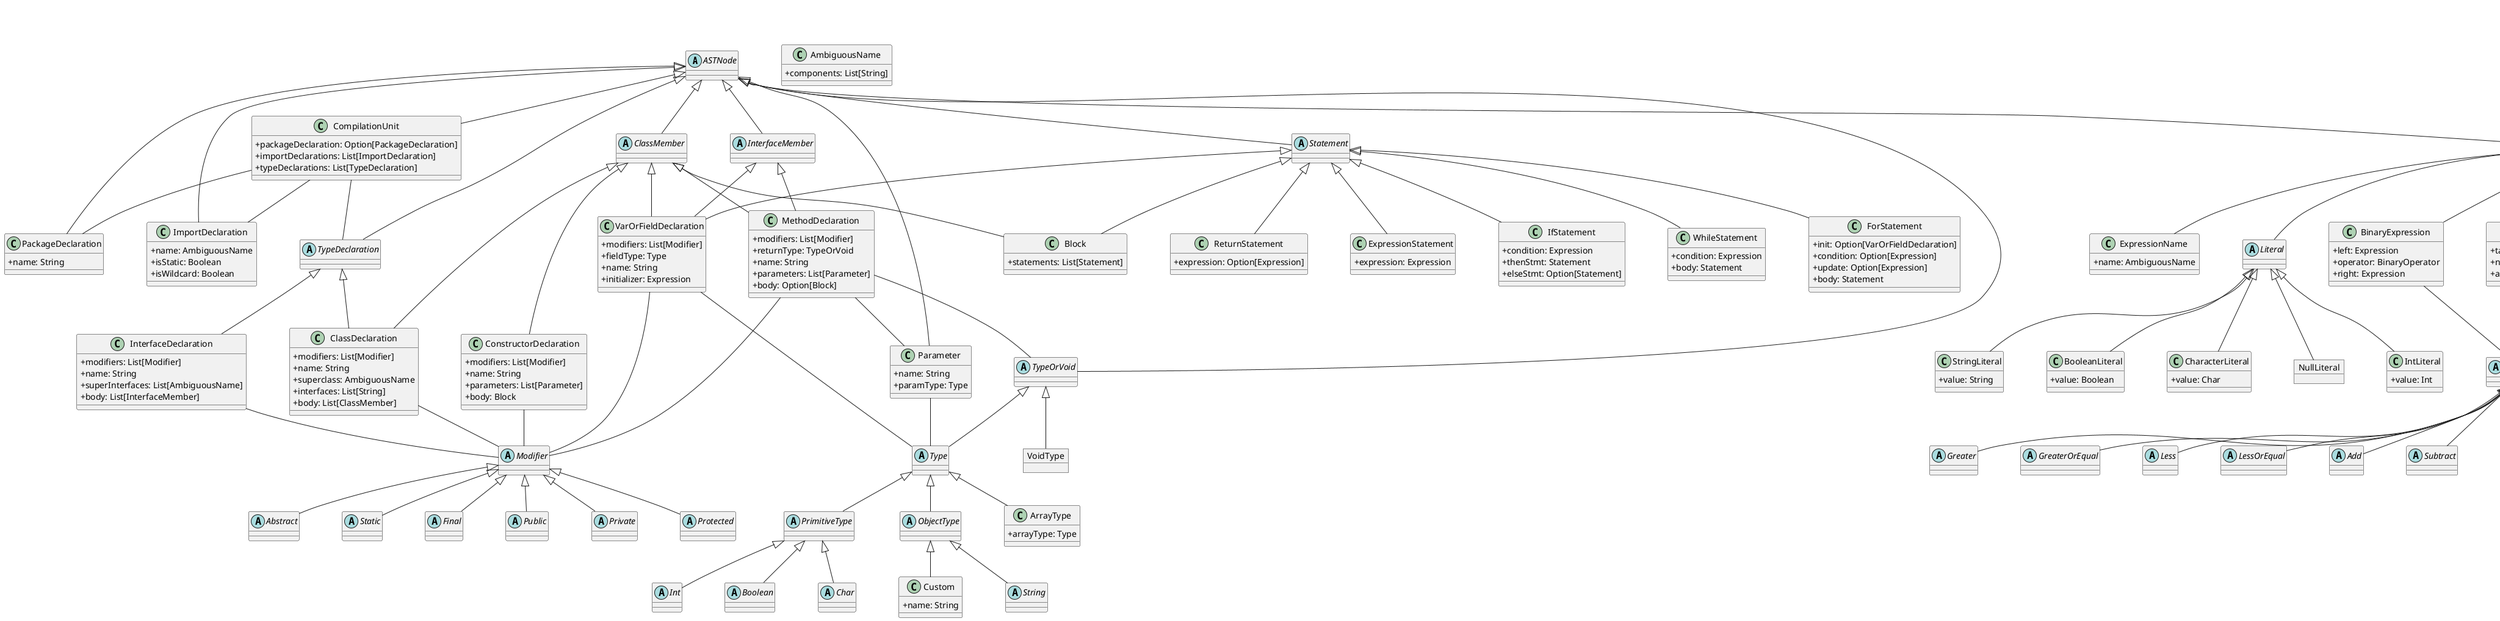 @startuml
skinparam classAttributeIconSize 0
skinparam nodesep 70
skinparam ranksep 50

abstract class ASTNode

' Top level classes
class CompilationUnit {
  +packageDeclaration: Option[PackageDeclaration]
  +importDeclarations: List[ImportDeclaration]
  +typeDeclarations: List[TypeDeclaration]
}

class PackageDeclaration {
  +name: String
}

class ImportDeclaration {
  +name: AmbiguousName
  +isStatic: Boolean
  +isWildcard: Boolean
}

' Type Declarations
abstract class TypeDeclaration
class ClassDeclaration {
  +modifiers: List[Modifier]
  +name: String
  +superclass: AmbiguousName
  +interfaces: List[String]
  +body: List[ClassMember]
}

class InterfaceDeclaration {
  +modifiers: List[Modifier]
  +name: String
  +superInterfaces: List[AmbiguousName]
  +body: List[InterfaceMember]
}

' Members
abstract class ClassMember
abstract class InterfaceMember

class MethodDeclaration {
  +modifiers: List[Modifier]
  +returnType: TypeOrVoid
  +name: String
  +parameters: List[Parameter]
  +body: Option[Block]
}

class VarOrFieldDeclaration {
  +modifiers: List[Modifier]
  +fieldType: Type
  +name: String
  +initializer: Expression
}

class ConstructorDeclaration {
  +modifiers: List[Modifier]
  +name: String
  +parameters: List[Parameter]
  +body: Block
}

class Parameter {
  +name: String
  +paramType: Type
}

' Statements
abstract class Statement
class Block {
  +statements: List[Statement]
}

class ExpressionStatement {
  +expression: Expression
}

class IfStatement {
  +condition: Expression
  +thenStmt: Statement
  +elseStmt: Option[Statement]
}

class WhileStatement {
  +condition: Expression
  +body: Statement
}

class ForStatement {
  +init: Option[VarOrFieldDeclaration]
  +condition: Option[Expression]
  +update: Option[Expression]
  +body: Statement
}

class ReturnStatement {
  +expression: Option[Expression]
}

' Expressions
abstract class Expression
class BinaryExpression {
  +left: Expression
  +operator: BinaryOperator
  +right: Expression
}

class MethodCall {
  +target: Option[Expression | AmbiguousName]
  +name: String
  +arguments: List[Expression]
}

class VarOrFieldAccess {
  +target: Option[Expression]
  +name: String
}

class ArrayAccess {
  +target: Expression
  +index: Expression
}

class NewObject {
  +constructorCall: MethodCall
}

class Assignment {
  +left: VarOrFieldAccess|ArrayAccess
  +right: Expression
}

class ExpressionName {
  +name: AmbiguousName
}


' Literals
abstract class Literal
class IntLiteral {
  +value: Int
}
class StringLiteral {
  +value: String
}
class BooleanLiteral {
  +value: Boolean
}
class CharacterLiteral {
  +value: Char
}
object NullLiteral

' Types
abstract class TypeOrVoid
object VoidType
abstract class Type
abstract class PrimitiveType
abstract class ObjectType
class ArrayType {
  +arrayType: Type
}
abstract class Int
abstract class Boolean
abstract class Char
abstract class String
class Custom {
  +name: String
}

' Operators
abstract class BinaryOperator
abstract class Add 
abstract class Subtract 
abstract class Multiply 
abstract class Divide 
abstract class Modulo 
abstract class And 
abstract class Or 
abstract class Xor 
abstract class Equals
abstract class Greater 
abstract class GreaterOrEqual 
abstract class Less 
abstract class LessOrEqual 

' Modifiers
abstract class Modifier 
abstract class Public
abstract class Private
abstract class Protected
abstract class Abstract
abstract class Static
abstract class Final


class AmbiguousName{
    +components: List[String]
}


' Inheritance relationships
ASTNode <|-- CompilationUnit
CompilationUnit -- PackageDeclaration
CompilationUnit -- ImportDeclaration
CompilationUnit -- TypeDeclaration
ASTNode <|-- PackageDeclaration
ASTNode <|-- ImportDeclaration
ASTNode <|-- TypeDeclaration
ASTNode <|-- ClassMember
ASTNode <|-- InterfaceMember
MethodDeclaration -- Parameter
ASTNode <|-- Parameter
ASTNode <|-- Statement
ASTNode <|-- Expression
MethodDeclaration -- TypeOrVoid
ASTNode <|-- TypeOrVoid
VarOrFieldDeclaration -- Type
Parameter -- Type

TypeDeclaration <|-- ClassDeclaration
TypeDeclaration <|-- InterfaceDeclaration

ClassMember <|-- MethodDeclaration
ClassMember <|-- VarOrFieldDeclaration
ClassMember <|-- ConstructorDeclaration
ClassMember <|-- Block
ClassMember <|-- ClassDeclaration

InterfaceMember <|-- MethodDeclaration
InterfaceMember <|-- VarOrFieldDeclaration

Statement <|-- Block
Statement <|-- ExpressionStatement
Statement <|-- IfStatement
Statement <|-- WhileStatement
Statement <|-- ForStatement
Statement <|-- ReturnStatement
Statement <|-- VarOrFieldDeclaration

Expression <|-- BinaryExpression
Expression <|-- MethodCall
Expression <|-- VarOrFieldAccess
Expression <|-- ArrayAccess
Expression <|-- NewObject
Expression <|-- Assignment
Expression <|-- ExpressionName
Expression <|-- Literal

Literal <|-- IntLiteral
Literal <|-- StringLiteral
Literal <|-- BooleanLiteral
Literal <|-- NullLiteral
Literal <|-- CharacterLiteral

TypeOrVoid <|-- VoidType
TypeOrVoid <|-- Type
Type <|-- PrimitiveType
Type <|-- ObjectType
Type <|-- ArrayType

PrimitiveType <|-- Int
PrimitiveType <|-- Boolean
PrimitiveType <|-- Char
ObjectType <|-- String
ObjectType <|-- Custom

BinaryExpression -- BinaryOperator 
BinaryOperator <|-- Add 
BinaryOperator <|-- Subtract 
BinaryOperator <|-- Multiply 
BinaryOperator <|-- Divide 
BinaryOperator <|-- Modulo 
BinaryOperator <|-- And 
BinaryOperator <|-- Or 
BinaryOperator <|-- Xor 
BinaryOperator <|-- Equals
BinaryOperator <|-- Greater 
BinaryOperator <|-- GreaterOrEqual 
BinaryOperator <|-- Less 
BinaryOperator <|-- LessOrEqual 

MethodDeclaration -- Modifier
VarOrFieldDeclaration -- Modifier  
ConstructorDeclaration -- Modifier
ClassDeclaration -- Modifier  
InterfaceDeclaration -- Modifier    
Modifier <|-- Public
Modifier <|-- Private
Modifier <|-- Protected
Modifier <|-- Abstract
Modifier <|-- Static
Modifier <|-- Final

@enduml
